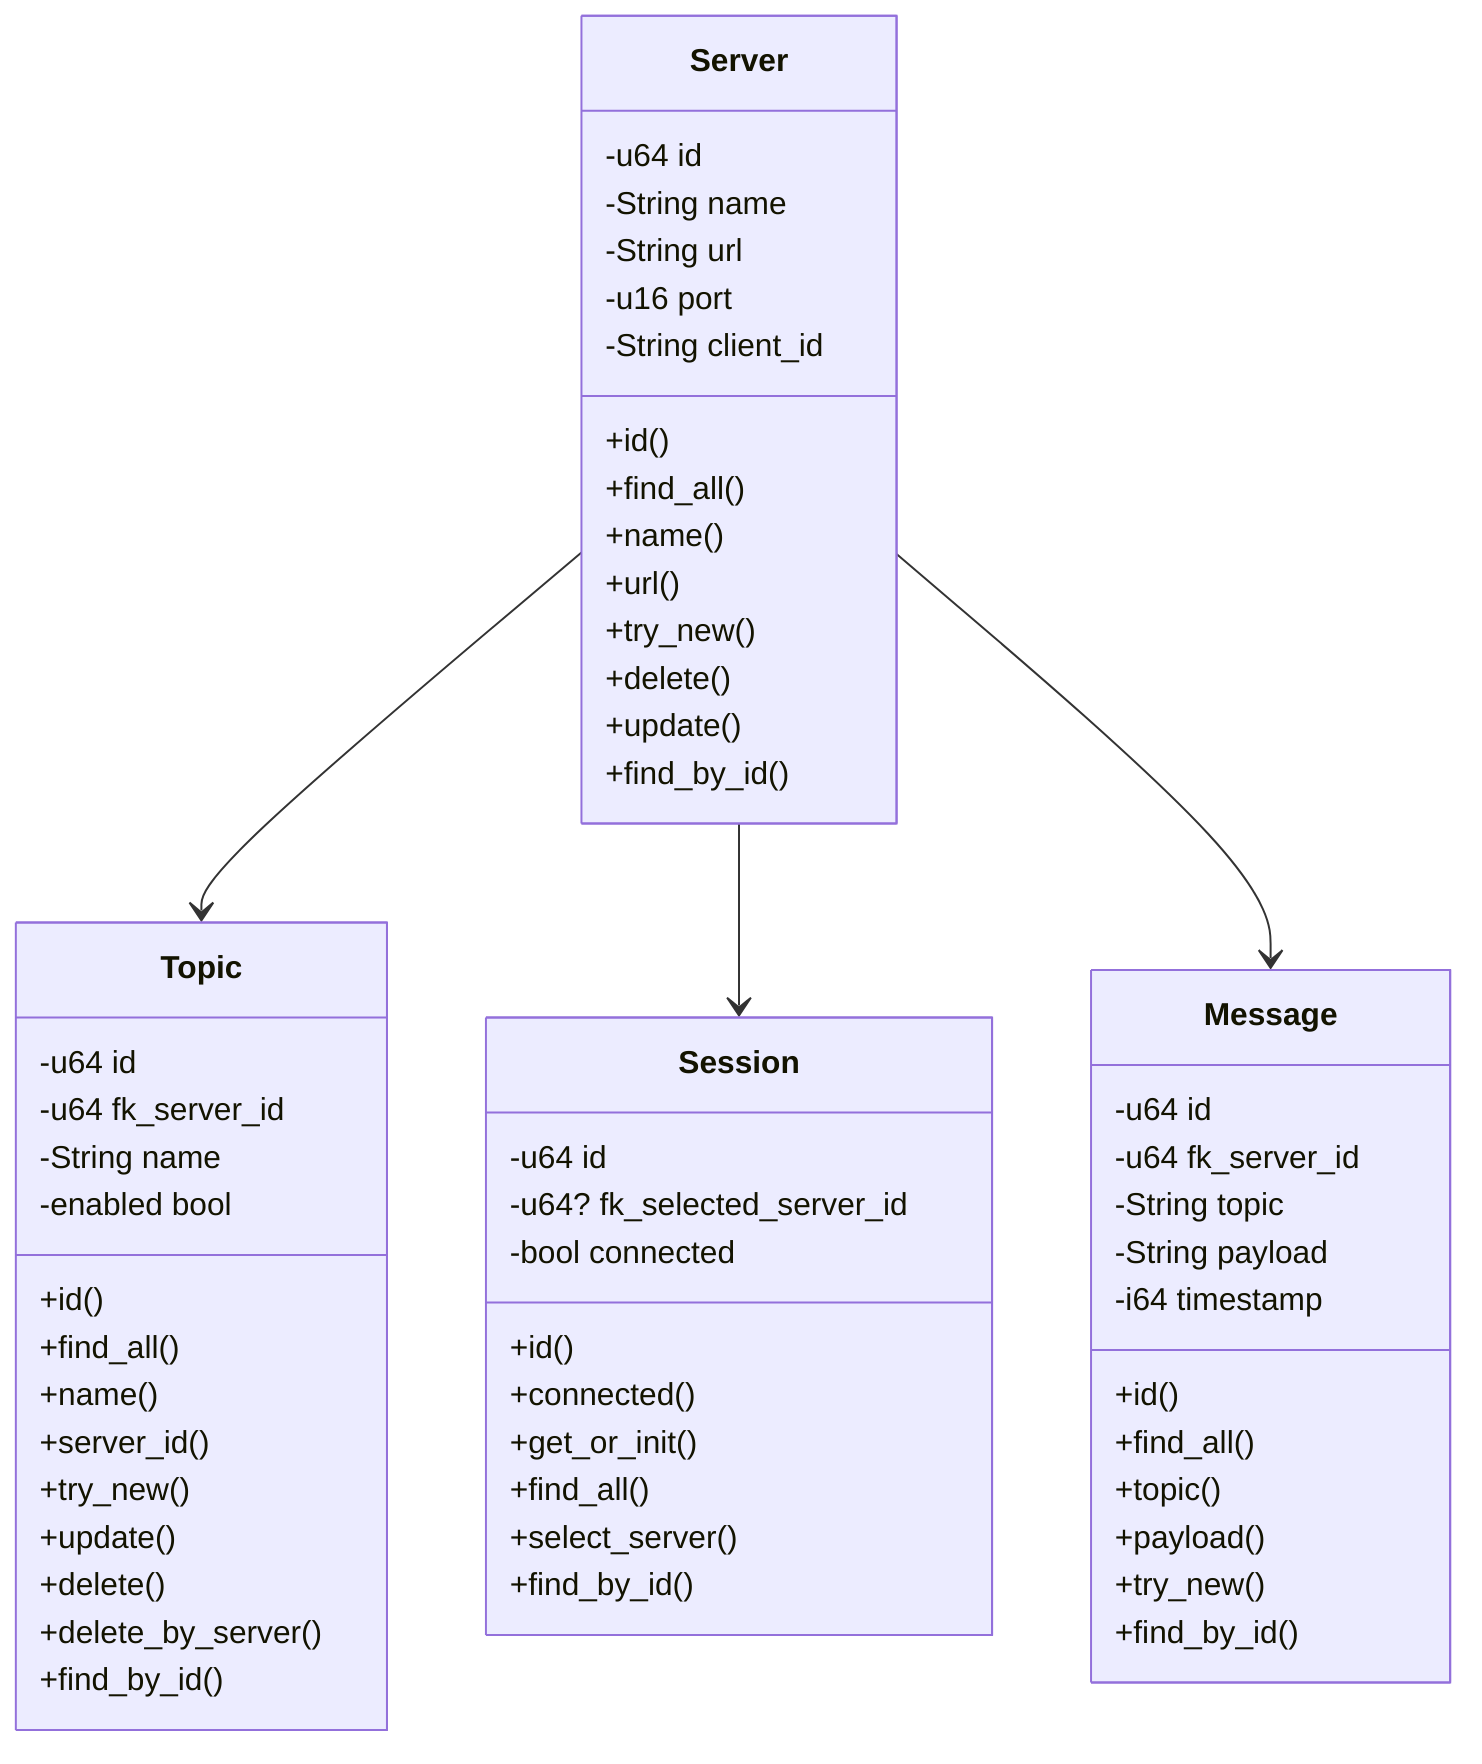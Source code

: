 classDiagram
    class Server{
        -u64 id
        -String name
        -String url
        -u16 port
        -String client_id
        +id()
        +find_all()
        +name()
        +url()
        +try_new()
        +delete()
        +update()
        +find_by_id()
    }
    class Topic{
        -u64 id
        -u64 fk_server_id
        -String name
        -enabled bool
        +id()
        +find_all()
        +name()
        +server_id()
        +try_new()
        +update()
        +delete()
        +delete_by_server()
        +find_by_id()
    }
    class Message {
        -u64 id
        -u64 fk_server_id
        -String topic
        -String payload
        -i64 timestamp
        +id()
        +find_all()
        +topic()
        +payload()
        +try_new()
        +find_by_id()
    }
    class Session {
        -u64 id
        -u64? fk_selected_server_id
        -bool connected
        +id()
        +connected()
        +get_or_init()
        +find_all()
        +select_server()
        +find_by_id()
    }

    Server --> Topic
    Server --> Session
    Server --> Message